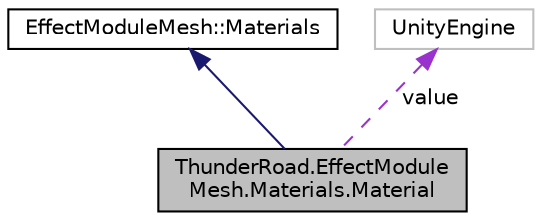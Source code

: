 digraph "ThunderRoad.EffectModuleMesh.Materials.Material"
{
 // LATEX_PDF_SIZE
  edge [fontname="Helvetica",fontsize="10",labelfontname="Helvetica",labelfontsize="10"];
  node [fontname="Helvetica",fontsize="10",shape=record];
  Node1 [label="ThunderRoad.EffectModule\lMesh.Materials.Material",height=0.2,width=0.4,color="black", fillcolor="grey75", style="filled", fontcolor="black",tooltip="Class Material. Implements the ThunderRoad.EffectModuleMesh.Materials"];
  Node2 -> Node1 [dir="back",color="midnightblue",fontsize="10",style="solid",fontname="Helvetica"];
  Node2 [label="EffectModuleMesh::Materials",height=0.2,width=0.4,color="black", fillcolor="white", style="filled",URL="$class_thunder_road_1_1_effect_module_mesh_1_1_materials.html",tooltip="Class Materials."];
  Node3 -> Node1 [dir="back",color="darkorchid3",fontsize="10",style="dashed",label=" value" ,fontname="Helvetica"];
  Node3 [label="UnityEngine",height=0.2,width=0.4,color="grey75", fillcolor="white", style="filled",tooltip=" "];
}
